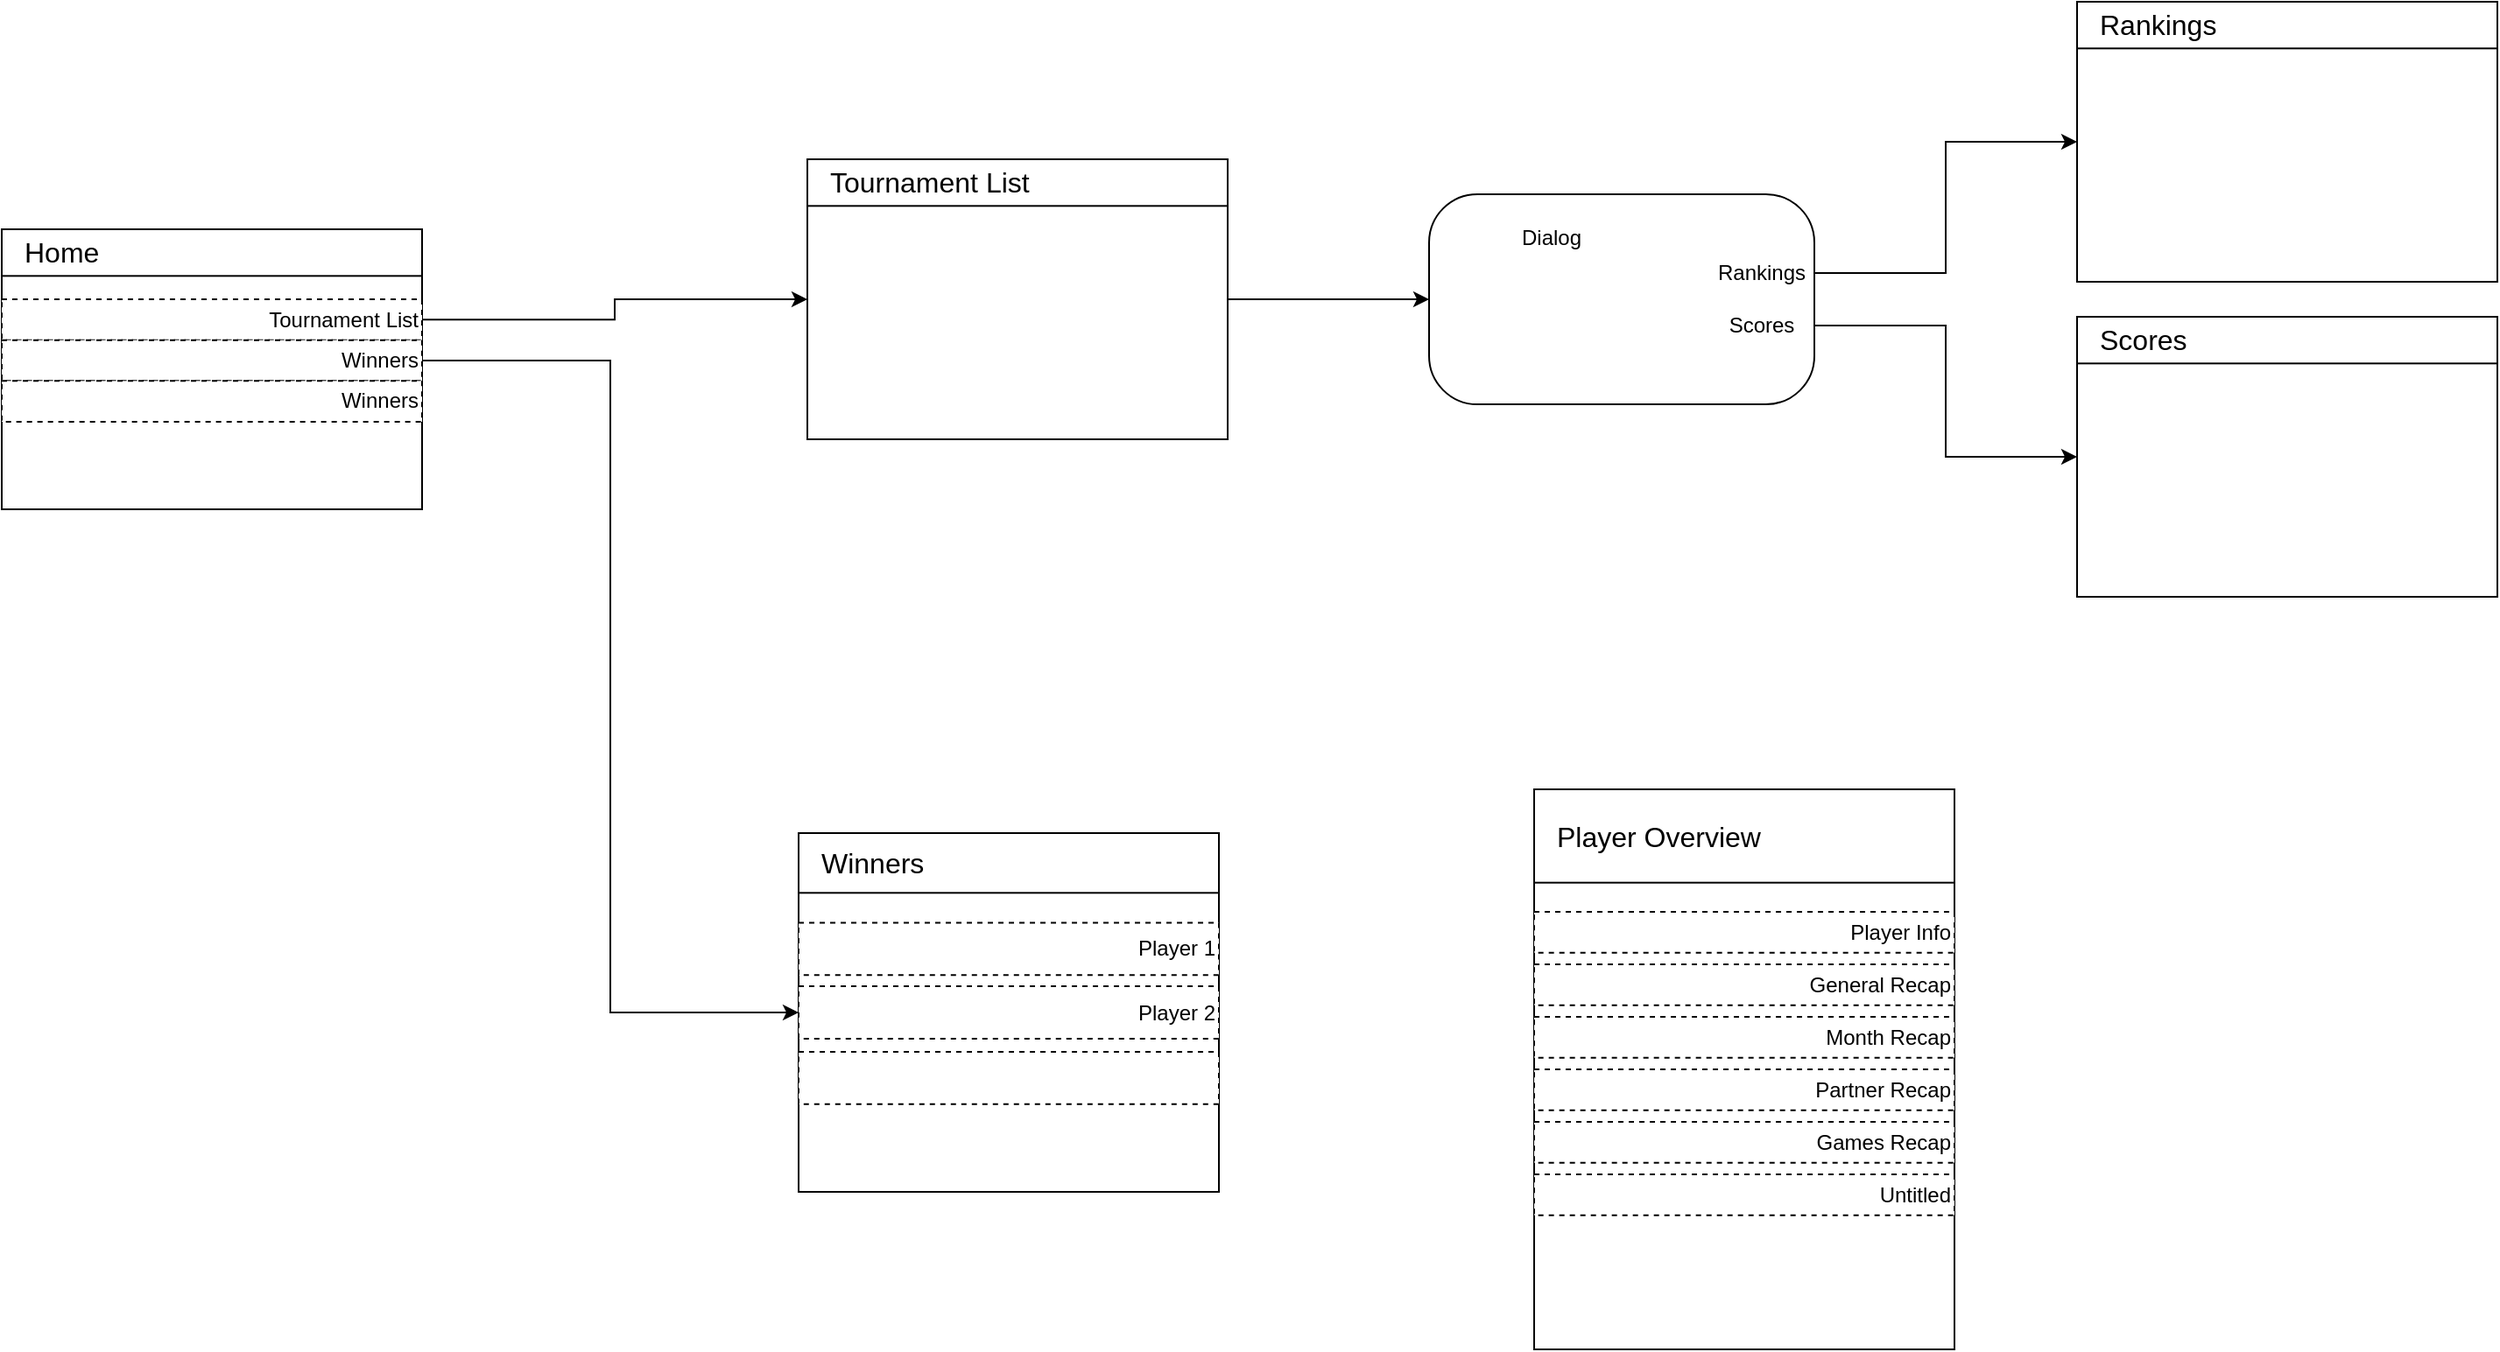 <mxfile version="24.3.1" type="github">
  <diagram name="Page-1" id="3JwMEHapn7vbrvBwqL2O">
    <mxGraphModel dx="1432" dy="808" grid="1" gridSize="5" guides="1" tooltips="1" connect="1" arrows="1" fold="1" page="1" pageScale="1" pageWidth="4681" pageHeight="3300" math="0" shadow="0">
      <root>
        <mxCell id="0" />
        <mxCell id="1" parent="0" />
        <mxCell id="xXDZkgwfP2S-ImWHu5jK-1" value="" style="group;fontSize=16;" vertex="1" connectable="0" parent="1">
          <mxGeometry x="520" y="160" width="240" height="160" as="geometry" />
        </mxCell>
        <mxCell id="xXDZkgwfP2S-ImWHu5jK-2" value="" style="rounded=0;whiteSpace=wrap;html=1;" vertex="1" parent="xXDZkgwfP2S-ImWHu5jK-1">
          <mxGeometry width="240" height="160" as="geometry" />
        </mxCell>
        <mxCell id="xXDZkgwfP2S-ImWHu5jK-3" value="" style="rounded=0;whiteSpace=wrap;html=1;" vertex="1" parent="xXDZkgwfP2S-ImWHu5jK-1">
          <mxGeometry width="240" height="26.667" as="geometry" />
        </mxCell>
        <mxCell id="xXDZkgwfP2S-ImWHu5jK-4" value="&lt;font style=&quot;font-size: 16px;&quot;&gt;Tournament List&lt;/font&gt;" style="text;html=1;align=left;verticalAlign=middle;whiteSpace=wrap;rounded=0;" vertex="1" parent="xXDZkgwfP2S-ImWHu5jK-1">
          <mxGeometry x="10.667" y="6.667" width="218.667" height="13.333" as="geometry" />
        </mxCell>
        <mxCell id="xXDZkgwfP2S-ImWHu5jK-9" value="" style="group" vertex="1" connectable="0" parent="1">
          <mxGeometry x="1245" y="250" width="240" height="160" as="geometry" />
        </mxCell>
        <mxCell id="xXDZkgwfP2S-ImWHu5jK-10" value="" style="rounded=0;whiteSpace=wrap;html=1;" vertex="1" parent="xXDZkgwfP2S-ImWHu5jK-9">
          <mxGeometry width="240" height="160" as="geometry" />
        </mxCell>
        <mxCell id="xXDZkgwfP2S-ImWHu5jK-11" value="" style="rounded=0;whiteSpace=wrap;html=1;" vertex="1" parent="xXDZkgwfP2S-ImWHu5jK-9">
          <mxGeometry width="240" height="26.667" as="geometry" />
        </mxCell>
        <mxCell id="xXDZkgwfP2S-ImWHu5jK-12" value="&lt;font style=&quot;font-size: 16px;&quot;&gt;Scores&lt;/font&gt;" style="text;html=1;align=left;verticalAlign=middle;whiteSpace=wrap;rounded=0;" vertex="1" parent="xXDZkgwfP2S-ImWHu5jK-9">
          <mxGeometry x="10.667" y="6.667" width="218.667" height="13.333" as="geometry" />
        </mxCell>
        <mxCell id="xXDZkgwfP2S-ImWHu5jK-13" value="" style="group" vertex="1" connectable="0" parent="1">
          <mxGeometry x="1245" y="70" width="240" height="160" as="geometry" />
        </mxCell>
        <mxCell id="xXDZkgwfP2S-ImWHu5jK-14" value="" style="rounded=0;whiteSpace=wrap;html=1;" vertex="1" parent="xXDZkgwfP2S-ImWHu5jK-13">
          <mxGeometry width="240" height="160" as="geometry" />
        </mxCell>
        <mxCell id="xXDZkgwfP2S-ImWHu5jK-15" value="" style="rounded=0;whiteSpace=wrap;html=1;" vertex="1" parent="xXDZkgwfP2S-ImWHu5jK-13">
          <mxGeometry width="240" height="26.667" as="geometry" />
        </mxCell>
        <mxCell id="xXDZkgwfP2S-ImWHu5jK-16" value="&lt;font style=&quot;font-size: 16px;&quot;&gt;Rankings&lt;/font&gt;" style="text;html=1;align=left;verticalAlign=middle;whiteSpace=wrap;rounded=0;" vertex="1" parent="xXDZkgwfP2S-ImWHu5jK-13">
          <mxGeometry x="10.667" y="6.667" width="218.667" height="13.333" as="geometry" />
        </mxCell>
        <mxCell id="xXDZkgwfP2S-ImWHu5jK-21" value="" style="group" vertex="1" connectable="0" parent="1">
          <mxGeometry x="60" y="200" width="240" height="160" as="geometry" />
        </mxCell>
        <mxCell id="xXDZkgwfP2S-ImWHu5jK-22" value="" style="rounded=0;whiteSpace=wrap;html=1;" vertex="1" parent="xXDZkgwfP2S-ImWHu5jK-21">
          <mxGeometry width="240" height="160" as="geometry" />
        </mxCell>
        <mxCell id="xXDZkgwfP2S-ImWHu5jK-23" value="" style="rounded=0;whiteSpace=wrap;html=1;" vertex="1" parent="xXDZkgwfP2S-ImWHu5jK-21">
          <mxGeometry width="240" height="26.667" as="geometry" />
        </mxCell>
        <mxCell id="xXDZkgwfP2S-ImWHu5jK-24" value="Home" style="text;html=1;align=left;verticalAlign=middle;whiteSpace=wrap;rounded=0;fontSize=16;" vertex="1" parent="xXDZkgwfP2S-ImWHu5jK-21">
          <mxGeometry x="10.667" y="6.667" width="218.667" height="13.333" as="geometry" />
        </mxCell>
        <mxCell id="xXDZkgwfP2S-ImWHu5jK-34" value="Tournament List" style="rounded=0;whiteSpace=wrap;html=1;dashed=1;align=right;" vertex="1" parent="xXDZkgwfP2S-ImWHu5jK-21">
          <mxGeometry y="40" width="240" height="23.33" as="geometry" />
        </mxCell>
        <mxCell id="xXDZkgwfP2S-ImWHu5jK-40" value="Winners" style="rounded=0;whiteSpace=wrap;html=1;dashed=1;align=right;" vertex="1" parent="xXDZkgwfP2S-ImWHu5jK-21">
          <mxGeometry y="63.33" width="240" height="23.33" as="geometry" />
        </mxCell>
        <mxCell id="xXDZkgwfP2S-ImWHu5jK-41" value="Winners" style="rounded=0;whiteSpace=wrap;html=1;dashed=1;align=right;" vertex="1" parent="xXDZkgwfP2S-ImWHu5jK-21">
          <mxGeometry y="86.66" width="240" height="23.33" as="geometry" />
        </mxCell>
        <mxCell id="xXDZkgwfP2S-ImWHu5jK-43" value="" style="group;fontSize=16;" vertex="1" connectable="0" parent="1">
          <mxGeometry x="515" y="545" width="240" height="205" as="geometry" />
        </mxCell>
        <mxCell id="xXDZkgwfP2S-ImWHu5jK-44" value="" style="rounded=0;whiteSpace=wrap;html=1;" vertex="1" parent="xXDZkgwfP2S-ImWHu5jK-43">
          <mxGeometry width="240" height="205" as="geometry" />
        </mxCell>
        <mxCell id="xXDZkgwfP2S-ImWHu5jK-45" value="" style="rounded=0;whiteSpace=wrap;html=1;" vertex="1" parent="xXDZkgwfP2S-ImWHu5jK-43">
          <mxGeometry width="240" height="34.167" as="geometry" />
        </mxCell>
        <mxCell id="xXDZkgwfP2S-ImWHu5jK-46" value="&lt;font style=&quot;font-size: 16px;&quot;&gt;Winners&lt;/font&gt;" style="text;html=1;align=left;verticalAlign=middle;whiteSpace=wrap;rounded=0;" vertex="1" parent="xXDZkgwfP2S-ImWHu5jK-43">
          <mxGeometry x="10.667" y="8.542" width="218.667" height="17.083" as="geometry" />
        </mxCell>
        <mxCell id="xXDZkgwfP2S-ImWHu5jK-86" value="Player 1" style="rounded=0;whiteSpace=wrap;html=1;dashed=1;align=right;" vertex="1" parent="xXDZkgwfP2S-ImWHu5jK-43">
          <mxGeometry y="51.25" width="240" height="29.892" as="geometry" />
        </mxCell>
        <mxCell id="xXDZkgwfP2S-ImWHu5jK-87" value="Player 2" style="rounded=0;whiteSpace=wrap;html=1;dashed=1;align=right;" vertex="1" parent="xXDZkgwfP2S-ImWHu5jK-43">
          <mxGeometry y="87.554" width="240" height="29.892" as="geometry" />
        </mxCell>
        <mxCell id="xXDZkgwfP2S-ImWHu5jK-89" value="" style="rounded=0;whiteSpace=wrap;html=1;dashed=1;align=right;" vertex="1" parent="xXDZkgwfP2S-ImWHu5jK-43">
          <mxGeometry y="124.997" width="240" height="29.892" as="geometry" />
        </mxCell>
        <mxCell id="xXDZkgwfP2S-ImWHu5jK-47" style="edgeStyle=orthogonalEdgeStyle;rounded=0;orthogonalLoop=1;jettySize=auto;html=1;entryX=0;entryY=0.5;entryDx=0;entryDy=0;" edge="1" parent="1" source="xXDZkgwfP2S-ImWHu5jK-40" target="xXDZkgwfP2S-ImWHu5jK-44">
          <mxGeometry relative="1" as="geometry" />
        </mxCell>
        <mxCell id="xXDZkgwfP2S-ImWHu5jK-60" style="edgeStyle=orthogonalEdgeStyle;rounded=0;orthogonalLoop=1;jettySize=auto;html=1;entryX=0;entryY=0.5;entryDx=0;entryDy=0;" edge="1" parent="1" source="xXDZkgwfP2S-ImWHu5jK-57" target="xXDZkgwfP2S-ImWHu5jK-10">
          <mxGeometry relative="1" as="geometry" />
        </mxCell>
        <mxCell id="xXDZkgwfP2S-ImWHu5jK-59" style="edgeStyle=orthogonalEdgeStyle;rounded=0;orthogonalLoop=1;jettySize=auto;html=1;entryX=0;entryY=0.5;entryDx=0;entryDy=0;" edge="1" parent="1" source="xXDZkgwfP2S-ImWHu5jK-58" target="xXDZkgwfP2S-ImWHu5jK-14">
          <mxGeometry relative="1" as="geometry" />
        </mxCell>
        <mxCell id="xXDZkgwfP2S-ImWHu5jK-61" style="edgeStyle=orthogonalEdgeStyle;rounded=0;orthogonalLoop=1;jettySize=auto;html=1;entryX=0;entryY=0.5;entryDx=0;entryDy=0;" edge="1" parent="1" source="xXDZkgwfP2S-ImWHu5jK-2" target="xXDZkgwfP2S-ImWHu5jK-55">
          <mxGeometry relative="1" as="geometry" />
        </mxCell>
        <mxCell id="xXDZkgwfP2S-ImWHu5jK-62" value="" style="group" vertex="1" connectable="0" parent="1">
          <mxGeometry x="875" y="180" width="220" height="120" as="geometry" />
        </mxCell>
        <mxCell id="xXDZkgwfP2S-ImWHu5jK-55" value="" style="rounded=1;whiteSpace=wrap;html=1;arcSize=23;" vertex="1" parent="xXDZkgwfP2S-ImWHu5jK-62">
          <mxGeometry width="220" height="120" as="geometry" />
        </mxCell>
        <mxCell id="xXDZkgwfP2S-ImWHu5jK-56" value="Dialog" style="text;html=1;align=center;verticalAlign=middle;whiteSpace=wrap;rounded=0;" vertex="1" parent="xXDZkgwfP2S-ImWHu5jK-62">
          <mxGeometry x="40" y="10" width="60" height="30" as="geometry" />
        </mxCell>
        <mxCell id="xXDZkgwfP2S-ImWHu5jK-57" value="Scores" style="text;html=1;align=center;verticalAlign=middle;whiteSpace=wrap;rounded=0;" vertex="1" parent="xXDZkgwfP2S-ImWHu5jK-62">
          <mxGeometry x="160" y="60" width="60" height="30" as="geometry" />
        </mxCell>
        <mxCell id="xXDZkgwfP2S-ImWHu5jK-58" value="Rankings" style="text;html=1;align=center;verticalAlign=middle;whiteSpace=wrap;rounded=0;" vertex="1" parent="xXDZkgwfP2S-ImWHu5jK-62">
          <mxGeometry x="160" y="30" width="60" height="30" as="geometry" />
        </mxCell>
        <mxCell id="xXDZkgwfP2S-ImWHu5jK-90" style="edgeStyle=orthogonalEdgeStyle;rounded=0;orthogonalLoop=1;jettySize=auto;html=1;entryX=0;entryY=0.5;entryDx=0;entryDy=0;" edge="1" parent="1" source="xXDZkgwfP2S-ImWHu5jK-34" target="xXDZkgwfP2S-ImWHu5jK-2">
          <mxGeometry relative="1" as="geometry" />
        </mxCell>
        <mxCell id="xXDZkgwfP2S-ImWHu5jK-99" value="" style="group;fontSize=16;" vertex="1" connectable="0" parent="1">
          <mxGeometry x="935" y="520" width="240" height="320" as="geometry" />
        </mxCell>
        <mxCell id="xXDZkgwfP2S-ImWHu5jK-100" value="" style="rounded=0;whiteSpace=wrap;html=1;" vertex="1" parent="xXDZkgwfP2S-ImWHu5jK-99">
          <mxGeometry width="240" height="320" as="geometry" />
        </mxCell>
        <mxCell id="xXDZkgwfP2S-ImWHu5jK-101" value="" style="rounded=0;whiteSpace=wrap;html=1;" vertex="1" parent="xXDZkgwfP2S-ImWHu5jK-99">
          <mxGeometry width="240" height="53.333" as="geometry" />
        </mxCell>
        <mxCell id="xXDZkgwfP2S-ImWHu5jK-102" value="&lt;span style=&quot;font-size: 16px;&quot;&gt;Player Overview&lt;/span&gt;" style="text;html=1;align=left;verticalAlign=middle;whiteSpace=wrap;rounded=0;" vertex="1" parent="xXDZkgwfP2S-ImWHu5jK-99">
          <mxGeometry x="10.667" y="13.333" width="218.667" height="26.667" as="geometry" />
        </mxCell>
        <mxCell id="xXDZkgwfP2S-ImWHu5jK-106" value="Player Info" style="rounded=0;whiteSpace=wrap;html=1;dashed=1;align=right;" vertex="1" parent="xXDZkgwfP2S-ImWHu5jK-99">
          <mxGeometry y="70.0" width="240" height="23.33" as="geometry" />
        </mxCell>
        <mxCell id="xXDZkgwfP2S-ImWHu5jK-112" value="General Recap" style="rounded=0;whiteSpace=wrap;html=1;dashed=1;align=right;" vertex="1" parent="xXDZkgwfP2S-ImWHu5jK-99">
          <mxGeometry y="100.0" width="240" height="23.33" as="geometry" />
        </mxCell>
        <mxCell id="xXDZkgwfP2S-ImWHu5jK-113" value="Month Recap" style="rounded=0;whiteSpace=wrap;html=1;dashed=1;align=right;" vertex="1" parent="xXDZkgwfP2S-ImWHu5jK-99">
          <mxGeometry y="130.0" width="240" height="23.33" as="geometry" />
        </mxCell>
        <mxCell id="xXDZkgwfP2S-ImWHu5jK-114" value="Partner Recap" style="rounded=0;whiteSpace=wrap;html=1;dashed=1;align=right;" vertex="1" parent="xXDZkgwfP2S-ImWHu5jK-99">
          <mxGeometry y="160.0" width="240" height="23.33" as="geometry" />
        </mxCell>
        <mxCell id="xXDZkgwfP2S-ImWHu5jK-115" value="Games Recap" style="rounded=0;whiteSpace=wrap;html=1;dashed=1;align=right;" vertex="1" parent="xXDZkgwfP2S-ImWHu5jK-99">
          <mxGeometry y="190.0" width="240" height="23.33" as="geometry" />
        </mxCell>
        <mxCell id="xXDZkgwfP2S-ImWHu5jK-116" value="Untitled" style="rounded=0;whiteSpace=wrap;html=1;dashed=1;align=right;" vertex="1" parent="xXDZkgwfP2S-ImWHu5jK-99">
          <mxGeometry y="220.0" width="240" height="23.33" as="geometry" />
        </mxCell>
      </root>
    </mxGraphModel>
  </diagram>
</mxfile>
